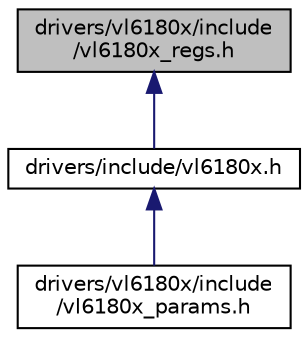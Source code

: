 digraph "drivers/vl6180x/include/vl6180x_regs.h"
{
 // LATEX_PDF_SIZE
  edge [fontname="Helvetica",fontsize="10",labelfontname="Helvetica",labelfontsize="10"];
  node [fontname="Helvetica",fontsize="10",shape=record];
  Node1 [label="drivers/vl6180x/include\l/vl6180x_regs.h",height=0.2,width=0.4,color="black", fillcolor="grey75", style="filled", fontcolor="black",tooltip="Register definitions for ST VL6180X Ranging and Ambient Light Sensing (ALS) module."];
  Node1 -> Node2 [dir="back",color="midnightblue",fontsize="10",style="solid",fontname="Helvetica"];
  Node2 [label="drivers/include/vl6180x.h",height=0.2,width=0.4,color="black", fillcolor="white", style="filled",URL="$vl6180x_8h.html",tooltip=" "];
  Node2 -> Node3 [dir="back",color="midnightblue",fontsize="10",style="solid",fontname="Helvetica"];
  Node3 [label="drivers/vl6180x/include\l/vl6180x_params.h",height=0.2,width=0.4,color="black", fillcolor="white", style="filled",URL="$vl6180x__params_8h.html",tooltip="Default configuration for ST VL6180X Ranging and Ambient Light Sensing (ALS) module."];
}
